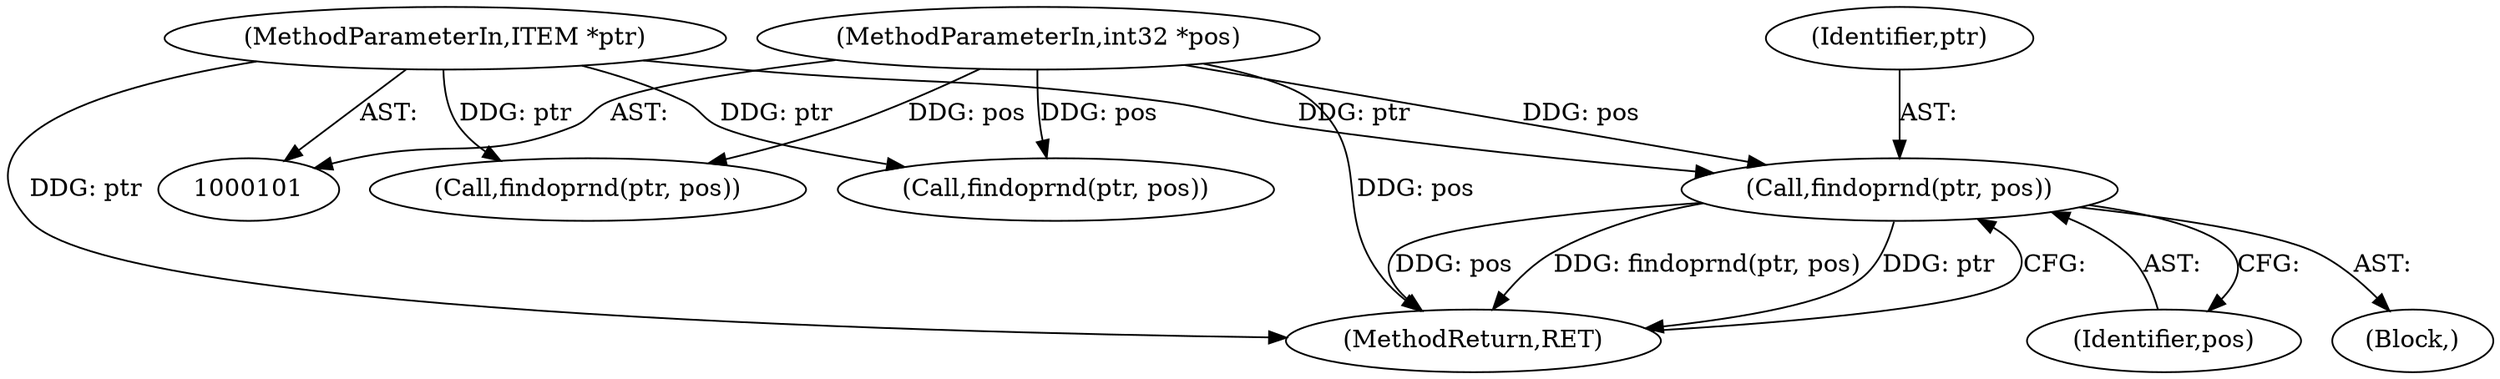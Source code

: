 digraph "0_postgres_31400a673325147e1205326008e32135a78b4d8a_9@pointer" {
"1000160" [label="(Call,findoprnd(ptr, pos))"];
"1000102" [label="(MethodParameterIn,ITEM *ptr)"];
"1000103" [label="(MethodParameterIn,int32 *pos)"];
"1000161" [label="(Identifier,ptr)"];
"1000148" [label="(Block,)"];
"1000195" [label="(MethodReturn,RET)"];
"1000162" [label="(Identifier,pos)"];
"1000192" [label="(Call,findoprnd(ptr, pos))"];
"1000181" [label="(Call,findoprnd(ptr, pos))"];
"1000160" [label="(Call,findoprnd(ptr, pos))"];
"1000102" [label="(MethodParameterIn,ITEM *ptr)"];
"1000103" [label="(MethodParameterIn,int32 *pos)"];
"1000160" -> "1000148"  [label="AST: "];
"1000160" -> "1000162"  [label="CFG: "];
"1000161" -> "1000160"  [label="AST: "];
"1000162" -> "1000160"  [label="AST: "];
"1000195" -> "1000160"  [label="CFG: "];
"1000160" -> "1000195"  [label="DDG: pos"];
"1000160" -> "1000195"  [label="DDG: findoprnd(ptr, pos)"];
"1000160" -> "1000195"  [label="DDG: ptr"];
"1000102" -> "1000160"  [label="DDG: ptr"];
"1000103" -> "1000160"  [label="DDG: pos"];
"1000102" -> "1000101"  [label="AST: "];
"1000102" -> "1000195"  [label="DDG: ptr"];
"1000102" -> "1000181"  [label="DDG: ptr"];
"1000102" -> "1000192"  [label="DDG: ptr"];
"1000103" -> "1000101"  [label="AST: "];
"1000103" -> "1000195"  [label="DDG: pos"];
"1000103" -> "1000181"  [label="DDG: pos"];
"1000103" -> "1000192"  [label="DDG: pos"];
}
